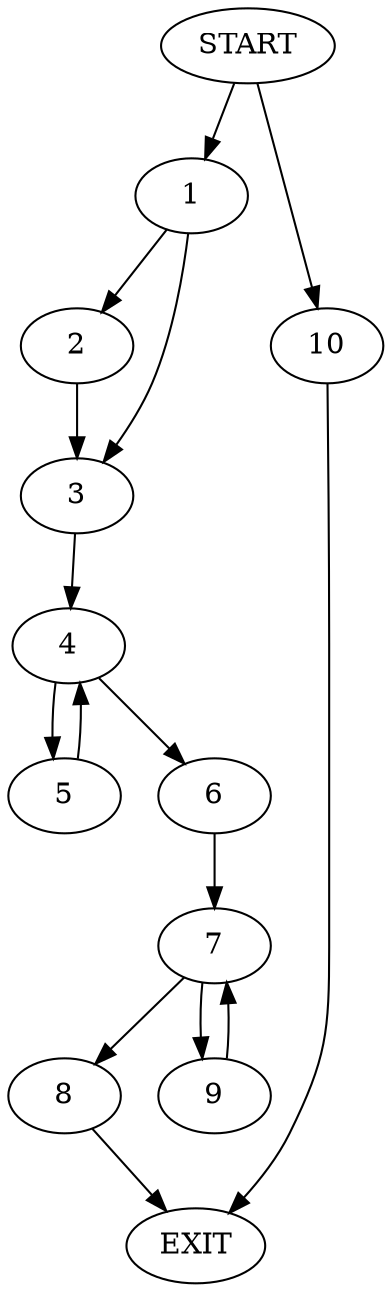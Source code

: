 digraph {
0 [label="START"]
11 [label="EXIT"]
0 -> 1
1 -> 2
1 -> 3
2 -> 3
3 -> 4
4 -> 5
4 -> 6
6 -> 7
5 -> 4
7 -> 8
7 -> 9
8 -> 11
9 -> 7
0 -> 10
10 -> 11
}

